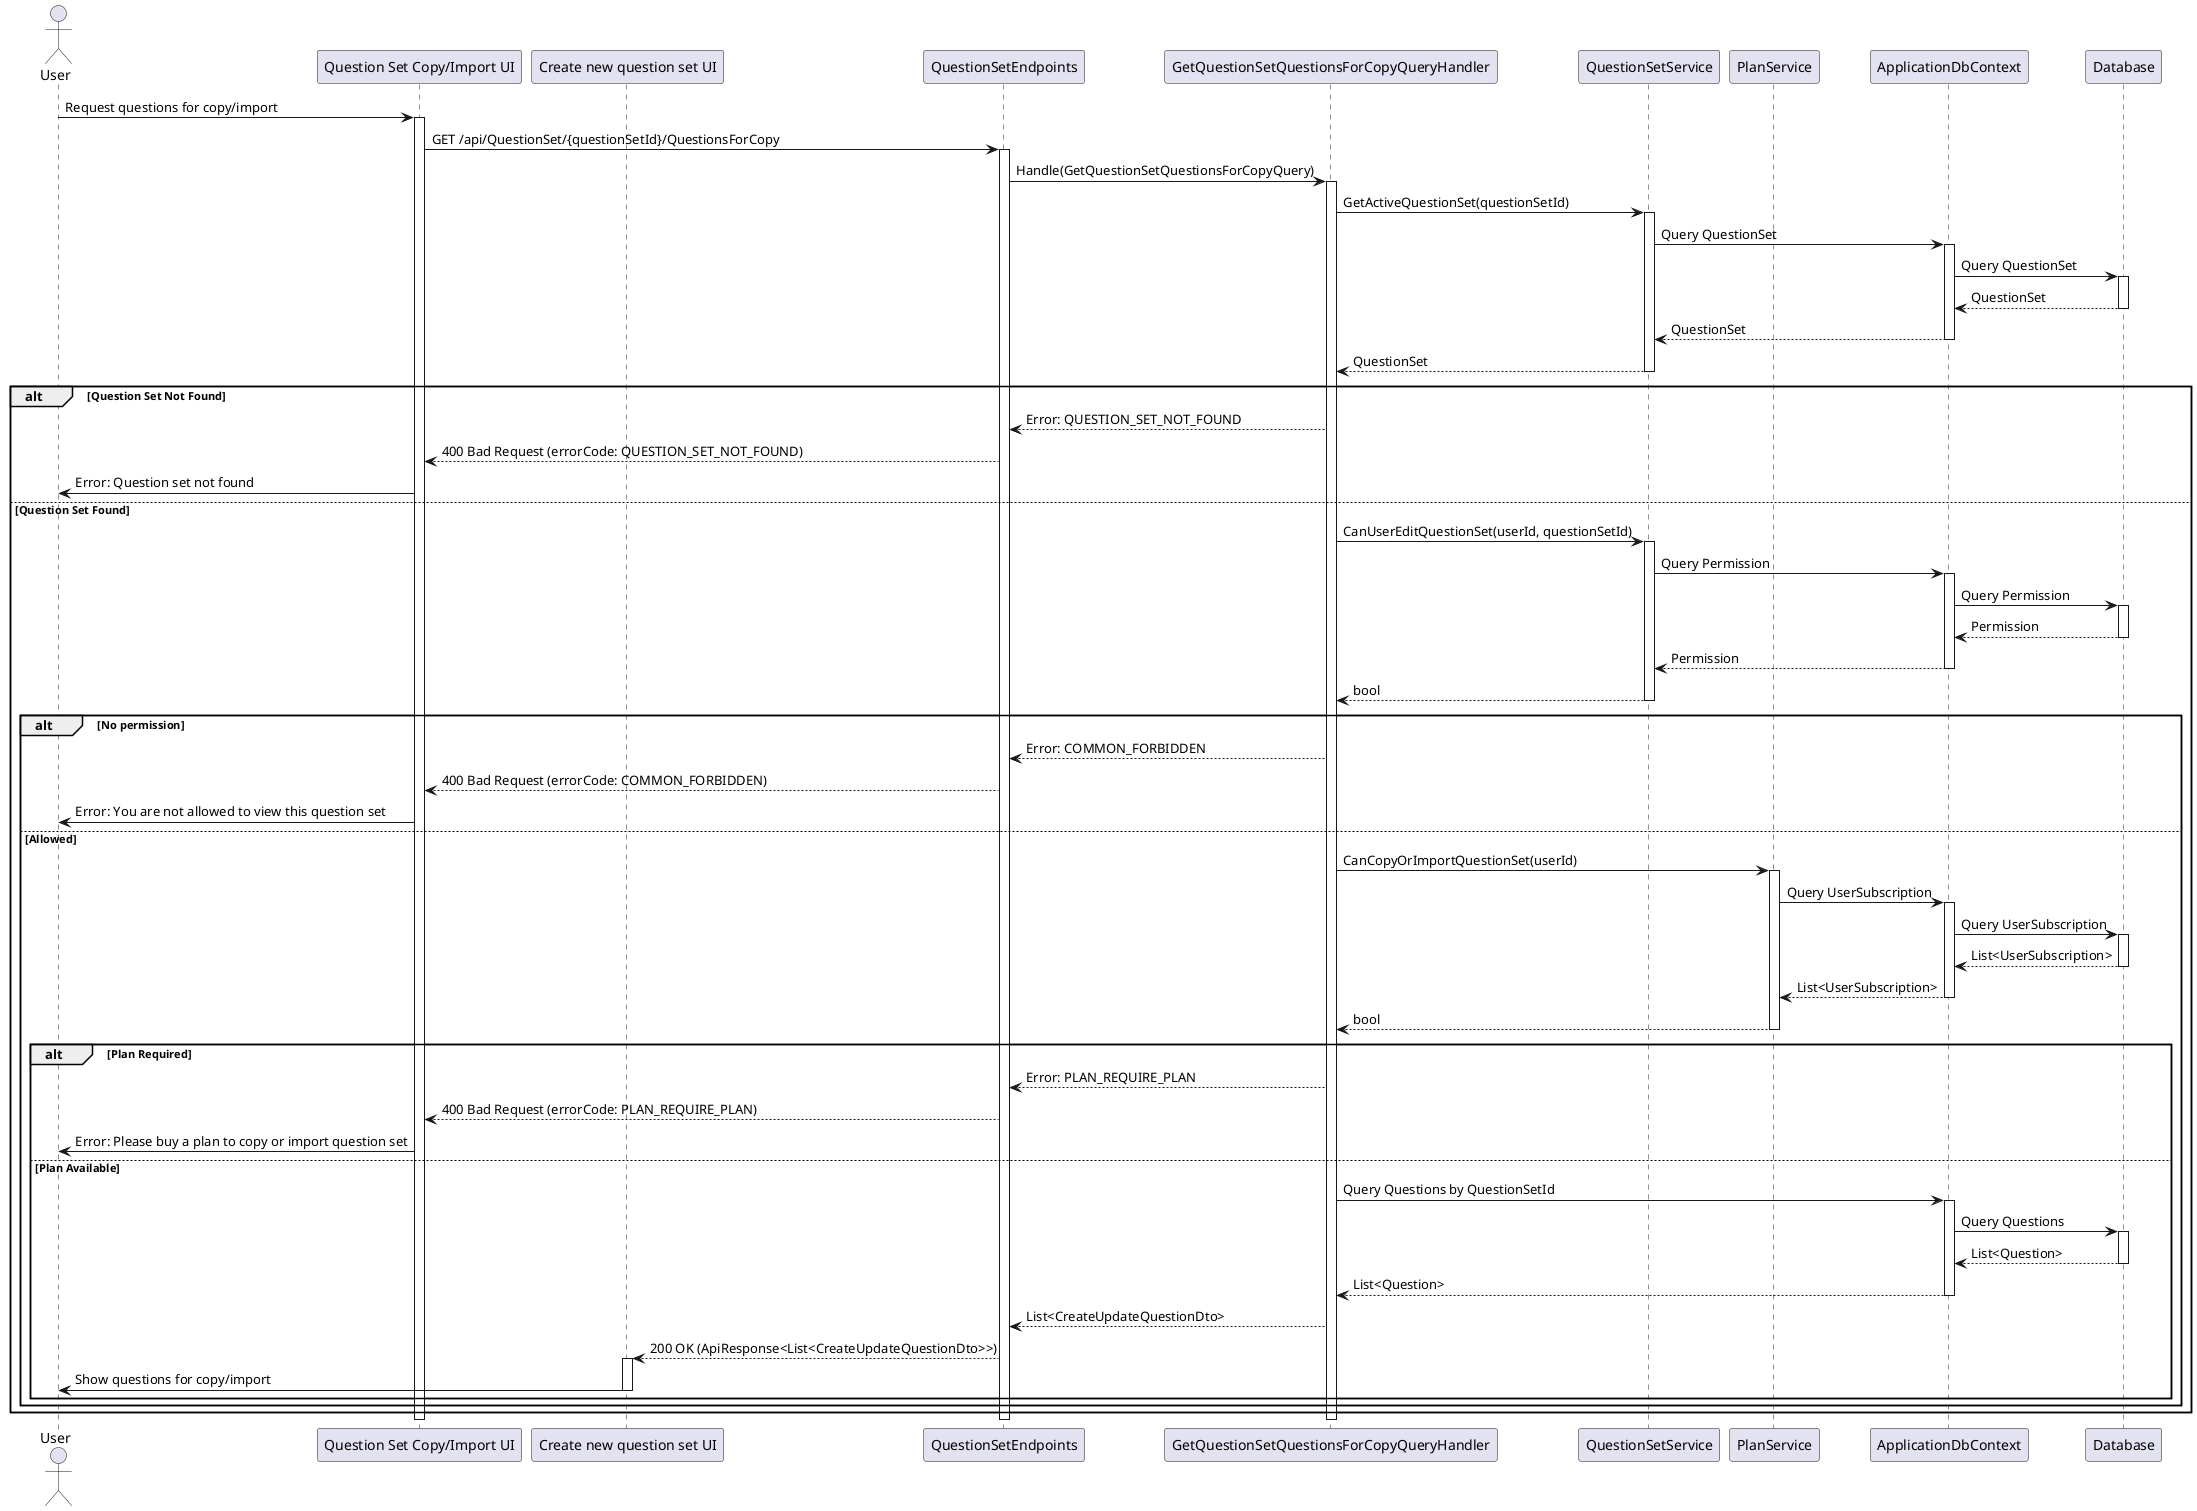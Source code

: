 @startuml
actor User
participant "Question Set Copy/Import UI" as UI
participant "Create new question set UI" as CreateUI
participant QuestionSetEndpoints
participant GetQuestionSetQuestionsForCopyQueryHandler as Handler
participant QuestionSetService
participant PlanService
participant ApplicationDbContext
participant Database

User -> UI : Request questions for copy/import
activate UI
UI -> QuestionSetEndpoints : GET /api/QuestionSet/{questionSetId}/QuestionsForCopy
activate QuestionSetEndpoints
QuestionSetEndpoints -> Handler : Handle(GetQuestionSetQuestionsForCopyQuery)
activate Handler
Handler -> QuestionSetService : GetActiveQuestionSet(questionSetId)
activate QuestionSetService
QuestionSetService -> ApplicationDbContext : Query QuestionSet
activate ApplicationDbContext
ApplicationDbContext -> Database : Query QuestionSet
activate Database
Database --> ApplicationDbContext : QuestionSet
deactivate Database
ApplicationDbContext --> QuestionSetService : QuestionSet
deactivate ApplicationDbContext
QuestionSetService --> Handler : QuestionSet
deactivate QuestionSetService
alt Question Set Not Found
    Handler --> QuestionSetEndpoints : Error: QUESTION_SET_NOT_FOUND
    QuestionSetEndpoints --> UI : 400 Bad Request (errorCode: QUESTION_SET_NOT_FOUND)
    UI -> User : Error: Question set not found
else Question Set Found
    Handler -> QuestionSetService : CanUserEditQuestionSet(userId, questionSetId)
    activate QuestionSetService
    QuestionSetService -> ApplicationDbContext : Query Permission
    activate ApplicationDbContext
    ApplicationDbContext -> Database : Query Permission
    activate Database
    Database --> ApplicationDbContext : Permission
    deactivate Database
    ApplicationDbContext --> QuestionSetService : Permission
    deactivate ApplicationDbContext
    QuestionSetService --> Handler : bool
    deactivate QuestionSetService
    alt No permission
        Handler --> QuestionSetEndpoints : Error: COMMON_FORBIDDEN
        QuestionSetEndpoints --> UI : 400 Bad Request (errorCode: COMMON_FORBIDDEN)
        UI -> User : Error: You are not allowed to view this question set
    else Allowed
        Handler -> PlanService : CanCopyOrImportQuestionSet(userId)
        activate PlanService
        PlanService -> ApplicationDbContext : Query UserSubscription
        activate ApplicationDbContext
        ApplicationDbContext -> Database : Query UserSubscription
        activate Database
        Database --> ApplicationDbContext : List<UserSubscription>
        deactivate Database
        ApplicationDbContext --> PlanService : List<UserSubscription>
        deactivate ApplicationDbContext
        PlanService --> Handler : bool
        deactivate PlanService
        alt Plan Required
            Handler --> QuestionSetEndpoints : Error: PLAN_REQUIRE_PLAN
            QuestionSetEndpoints --> UI : 400 Bad Request (errorCode: PLAN_REQUIRE_PLAN)
            UI -> User : Error: Please buy a plan to copy or import question set
        else Plan Available
            Handler -> ApplicationDbContext : Query Questions by QuestionSetId
            activate ApplicationDbContext
            ApplicationDbContext -> Database : Query Questions
            activate Database
            Database --> ApplicationDbContext : List<Question>
            deactivate Database
            ApplicationDbContext --> Handler : List<Question>
            deactivate ApplicationDbContext
            Handler --> QuestionSetEndpoints : List<CreateUpdateQuestionDto>
            QuestionSetEndpoints --> CreateUI : 200 OK (ApiResponse<List<CreateUpdateQuestionDto>>)
            activate CreateUI
            CreateUI -> User : Show questions for copy/import
            deactivate CreateUI
        end
    end
end
deactivate Handler
deactivate QuestionSetEndpoints
deactivate UI
@enduml